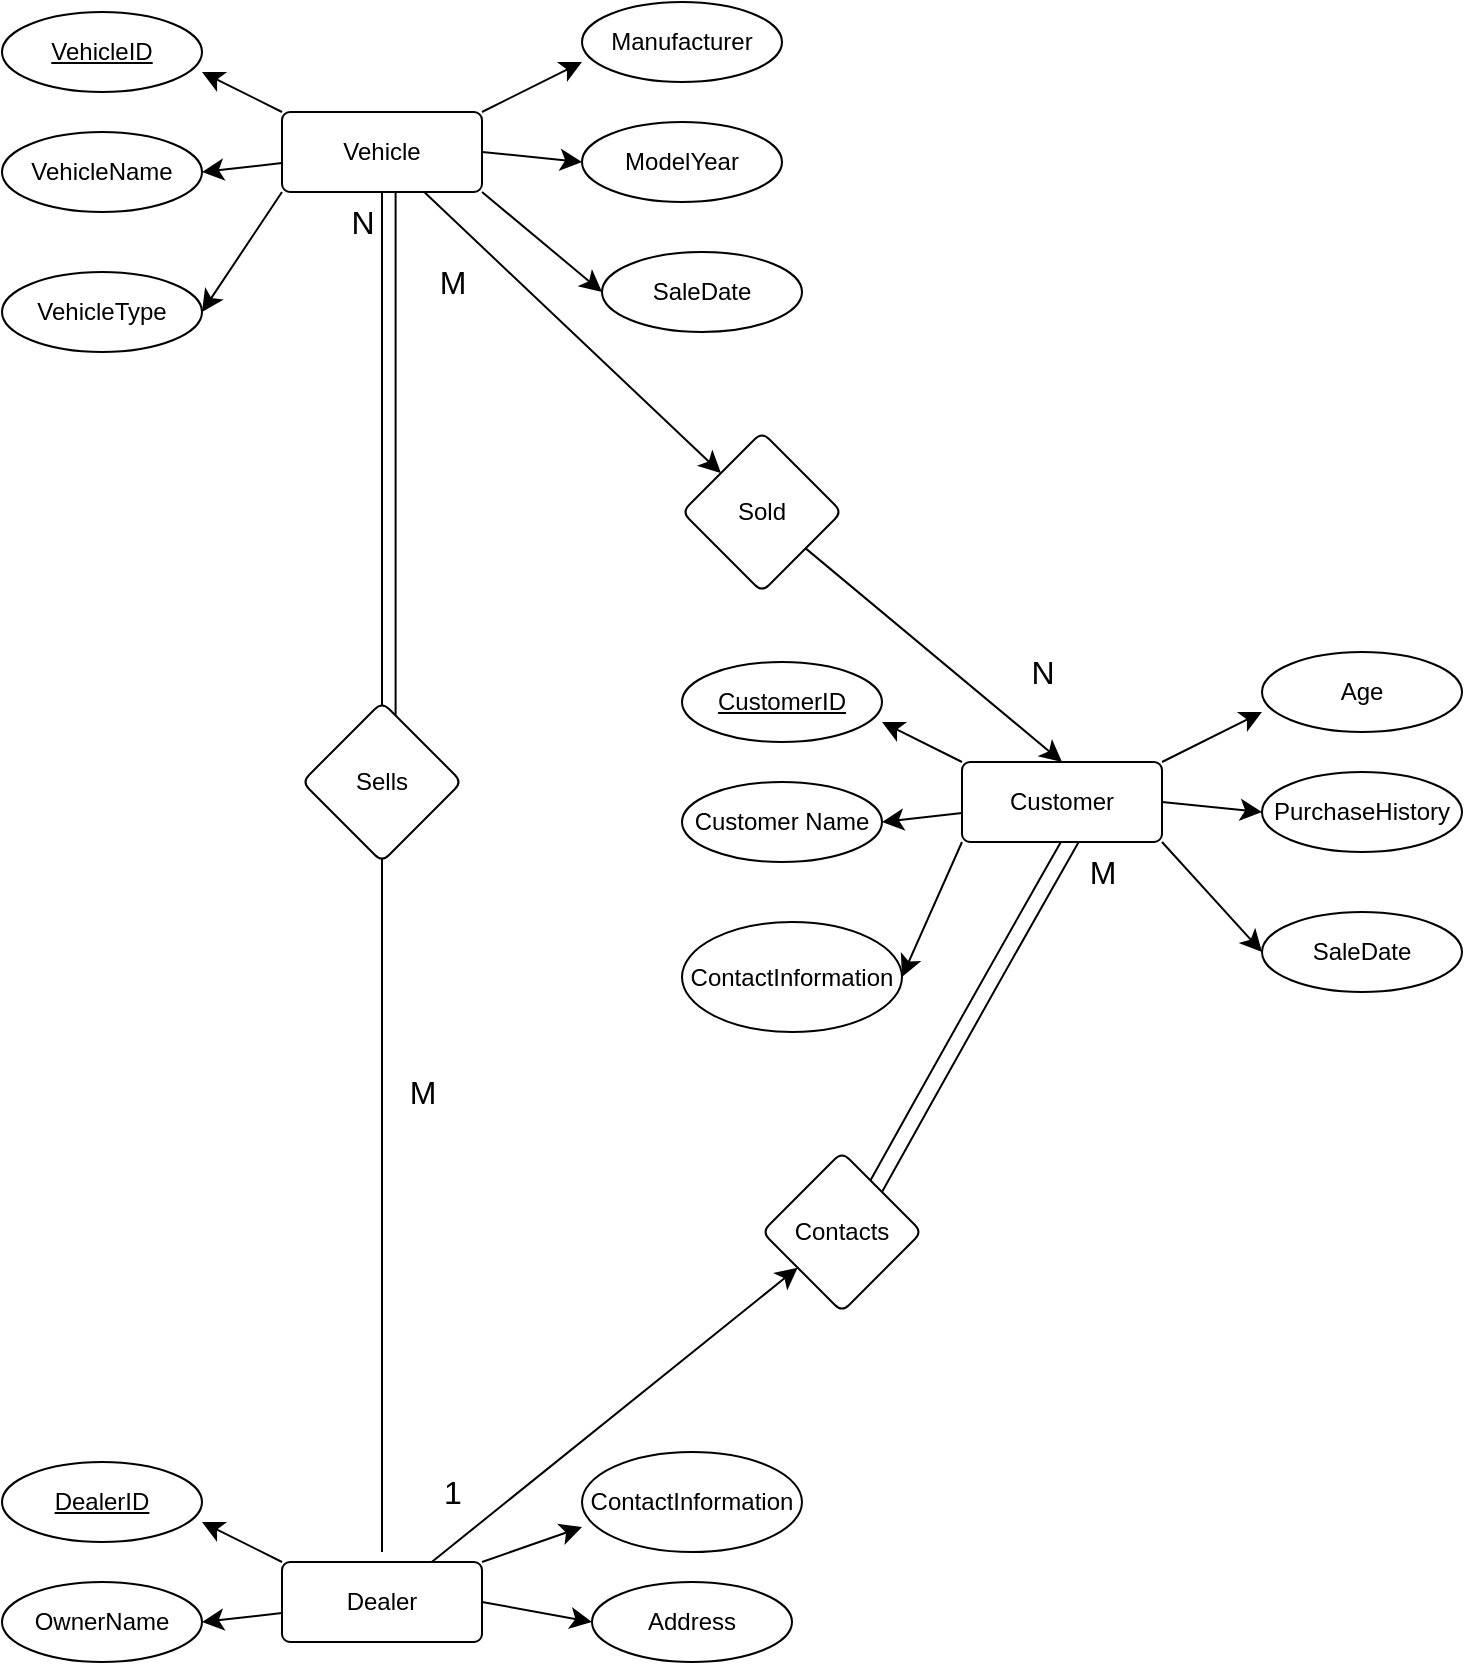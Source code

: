 <mxfile version="24.7.6">
  <diagram id="R2lEEEUBdFMjLlhIrx00" name="Page-1">
    <mxGraphModel dx="1674" dy="796" grid="1" gridSize="10" guides="1" tooltips="1" connect="1" arrows="1" fold="1" page="1" pageScale="1" pageWidth="850" pageHeight="1100" math="0" shadow="0" extFonts="Permanent Marker^https://fonts.googleapis.com/css?family=Permanent+Marker">
      <root>
        <mxCell id="0" />
        <mxCell id="1" parent="0" />
        <mxCell id="6MdYBG-qGaiTgAg3Sr_h-115" value="" style="endArrow=none;html=1;rounded=0;fontSize=12;startSize=8;endSize=8;curved=1;entryX=0.413;entryY=0.017;entryDx=0;entryDy=0;entryPerimeter=0;exitX=1;exitY=0;exitDx=0;exitDy=0;" edge="1" parent="1" source="6MdYBG-qGaiTgAg3Sr_h-81" target="6MdYBG-qGaiTgAg3Sr_h-62">
          <mxGeometry relative="1" as="geometry">
            <mxPoint x="410" y="520" as="sourcePoint" />
            <mxPoint x="570" y="520" as="targetPoint" />
            <Array as="points">
              <mxPoint x="550" y="510" />
            </Array>
          </mxGeometry>
        </mxCell>
        <mxCell id="6MdYBG-qGaiTgAg3Sr_h-118" value="" style="endArrow=none;html=1;rounded=0;fontSize=12;startSize=8;endSize=8;curved=1;entryX=0.413;entryY=0.017;entryDx=0;entryDy=0;entryPerimeter=0;exitX=1;exitY=0;exitDx=0;exitDy=0;" edge="1" parent="1">
          <mxGeometry relative="1" as="geometry">
            <mxPoint x="491" y="600" as="sourcePoint" />
            <mxPoint x="590" y="424" as="targetPoint" />
            <Array as="points">
              <mxPoint x="541" y="510" />
            </Array>
          </mxGeometry>
        </mxCell>
        <mxCell id="6MdYBG-qGaiTgAg3Sr_h-119" value="N" style="resizable=0;html=1;whiteSpace=wrap;align=right;verticalAlign=bottom;" connectable="0" vertex="1" parent="6MdYBG-qGaiTgAg3Sr_h-118">
          <mxGeometry x="1" relative="1" as="geometry" />
        </mxCell>
        <mxCell id="6MdYBG-qGaiTgAg3Sr_h-101" value="" style="endArrow=none;html=1;rounded=0;fontSize=12;startSize=8;endSize=8;curved=1;entryX=0.5;entryY=0;entryDx=0;entryDy=0;" edge="1" parent="1" target="6MdYBG-qGaiTgAg3Sr_h-1">
          <mxGeometry relative="1" as="geometry">
            <mxPoint x="250" y="780" as="sourcePoint" />
            <mxPoint x="650" y="480" as="targetPoint" />
          </mxGeometry>
        </mxCell>
        <mxCell id="6MdYBG-qGaiTgAg3Sr_h-103" value="N" style="resizable=0;html=1;whiteSpace=wrap;align=right;verticalAlign=bottom;" connectable="0" vertex="1" parent="6MdYBG-qGaiTgAg3Sr_h-101">
          <mxGeometry x="1" relative="1" as="geometry" />
        </mxCell>
        <mxCell id="6MdYBG-qGaiTgAg3Sr_h-10" style="edgeStyle=none;curved=1;rounded=0;orthogonalLoop=1;jettySize=auto;html=1;exitX=1;exitY=0;exitDx=0;exitDy=0;entryX=1;entryY=0.5;entryDx=0;entryDy=0;fontSize=12;startSize=8;endSize=8;" edge="1" parent="1" source="6MdYBG-qGaiTgAg3Sr_h-1" target="6MdYBG-qGaiTgAg3Sr_h-6">
          <mxGeometry relative="1" as="geometry" />
        </mxCell>
        <mxCell id="6MdYBG-qGaiTgAg3Sr_h-11" style="edgeStyle=none;curved=1;rounded=0;orthogonalLoop=1;jettySize=auto;html=1;exitX=0;exitY=0.5;exitDx=0;exitDy=0;entryX=0;entryY=0.5;entryDx=0;entryDy=0;fontSize=12;startSize=8;endSize=8;" edge="1" parent="1" source="6MdYBG-qGaiTgAg3Sr_h-1" target="6MdYBG-qGaiTgAg3Sr_h-2">
          <mxGeometry relative="1" as="geometry" />
        </mxCell>
        <mxCell id="6MdYBG-qGaiTgAg3Sr_h-13" style="edgeStyle=none;curved=1;rounded=0;orthogonalLoop=1;jettySize=auto;html=1;exitX=0;exitY=0;exitDx=0;exitDy=0;entryX=0;entryY=0.5;entryDx=0;entryDy=0;fontSize=12;startSize=8;endSize=8;" edge="1" parent="1" source="6MdYBG-qGaiTgAg3Sr_h-1" target="6MdYBG-qGaiTgAg3Sr_h-3">
          <mxGeometry relative="1" as="geometry" />
        </mxCell>
        <mxCell id="6MdYBG-qGaiTgAg3Sr_h-14" style="edgeStyle=none;curved=1;rounded=0;orthogonalLoop=1;jettySize=auto;html=1;entryX=1;entryY=0.5;entryDx=0;entryDy=0;fontSize=12;startSize=8;endSize=8;" edge="1" parent="1" source="6MdYBG-qGaiTgAg3Sr_h-1" target="6MdYBG-qGaiTgAg3Sr_h-5">
          <mxGeometry relative="1" as="geometry" />
        </mxCell>
        <mxCell id="6MdYBG-qGaiTgAg3Sr_h-75" value="" style="edgeStyle=none;curved=1;rounded=0;orthogonalLoop=1;jettySize=auto;html=1;fontSize=12;startSize=8;endSize=8;" edge="1" parent="1" source="6MdYBG-qGaiTgAg3Sr_h-1" target="6MdYBG-qGaiTgAg3Sr_h-74">
          <mxGeometry relative="1" as="geometry" />
        </mxCell>
        <mxCell id="6MdYBG-qGaiTgAg3Sr_h-1" value="Vehicle" style="rounded=1;arcSize=10;whiteSpace=wrap;html=1;align=center;direction=west;" vertex="1" parent="1">
          <mxGeometry x="200" y="60" width="100" height="40" as="geometry" />
        </mxCell>
        <mxCell id="6MdYBG-qGaiTgAg3Sr_h-2" value="ModelYear" style="ellipse;whiteSpace=wrap;html=1;align=center;" vertex="1" parent="1">
          <mxGeometry x="350" y="65" width="100" height="40" as="geometry" />
        </mxCell>
        <mxCell id="6MdYBG-qGaiTgAg3Sr_h-3" value="SaleDate" style="ellipse;whiteSpace=wrap;html=1;align=center;" vertex="1" parent="1">
          <mxGeometry x="360" y="130" width="100" height="40" as="geometry" />
        </mxCell>
        <mxCell id="6MdYBG-qGaiTgAg3Sr_h-4" value="Manufacturer" style="ellipse;whiteSpace=wrap;html=1;align=center;" vertex="1" parent="1">
          <mxGeometry x="350" y="5" width="100" height="40" as="geometry" />
        </mxCell>
        <mxCell id="6MdYBG-qGaiTgAg3Sr_h-5" value="VehicleName" style="ellipse;whiteSpace=wrap;html=1;align=center;" vertex="1" parent="1">
          <mxGeometry x="60" y="70" width="100" height="40" as="geometry" />
        </mxCell>
        <mxCell id="6MdYBG-qGaiTgAg3Sr_h-6" value="VehicleType" style="ellipse;whiteSpace=wrap;html=1;align=center;" vertex="1" parent="1">
          <mxGeometry x="60" y="140" width="100" height="40" as="geometry" />
        </mxCell>
        <mxCell id="6MdYBG-qGaiTgAg3Sr_h-12" style="edgeStyle=none;curved=1;rounded=0;orthogonalLoop=1;jettySize=auto;html=1;exitX=0;exitY=1;exitDx=0;exitDy=0;entryX=0;entryY=0.75;entryDx=0;entryDy=0;entryPerimeter=0;fontSize=12;startSize=8;endSize=8;" edge="1" parent="1" source="6MdYBG-qGaiTgAg3Sr_h-1" target="6MdYBG-qGaiTgAg3Sr_h-4">
          <mxGeometry relative="1" as="geometry" />
        </mxCell>
        <mxCell id="6MdYBG-qGaiTgAg3Sr_h-16" value="VehicleID" style="ellipse;whiteSpace=wrap;html=1;align=center;fontStyle=4;" vertex="1" parent="1">
          <mxGeometry x="60" y="10" width="100" height="40" as="geometry" />
        </mxCell>
        <mxCell id="6MdYBG-qGaiTgAg3Sr_h-17" style="edgeStyle=none;curved=1;rounded=0;orthogonalLoop=1;jettySize=auto;html=1;exitX=1;exitY=1;exitDx=0;exitDy=0;entryX=1;entryY=0.75;entryDx=0;entryDy=0;entryPerimeter=0;fontSize=12;startSize=8;endSize=8;" edge="1" parent="1" source="6MdYBG-qGaiTgAg3Sr_h-1" target="6MdYBG-qGaiTgAg3Sr_h-16">
          <mxGeometry relative="1" as="geometry" />
        </mxCell>
        <mxCell id="6MdYBG-qGaiTgAg3Sr_h-19" style="edgeStyle=none;curved=1;rounded=0;orthogonalLoop=1;jettySize=auto;html=1;exitX=0;exitY=0.5;exitDx=0;exitDy=0;entryX=0;entryY=0.5;entryDx=0;entryDy=0;fontSize=12;startSize=8;endSize=8;" edge="1" parent="1" source="6MdYBG-qGaiTgAg3Sr_h-22" target="6MdYBG-qGaiTgAg3Sr_h-23">
          <mxGeometry relative="1" as="geometry" />
        </mxCell>
        <mxCell id="6MdYBG-qGaiTgAg3Sr_h-21" style="edgeStyle=none;curved=1;rounded=0;orthogonalLoop=1;jettySize=auto;html=1;entryX=1;entryY=0.5;entryDx=0;entryDy=0;fontSize=12;startSize=8;endSize=8;" edge="1" parent="1" source="6MdYBG-qGaiTgAg3Sr_h-22" target="6MdYBG-qGaiTgAg3Sr_h-26">
          <mxGeometry relative="1" as="geometry" />
        </mxCell>
        <mxCell id="6MdYBG-qGaiTgAg3Sr_h-82" value="" style="edgeStyle=none;curved=1;rounded=0;orthogonalLoop=1;jettySize=auto;html=1;fontSize=12;startSize=8;endSize=8;" edge="1" parent="1" source="6MdYBG-qGaiTgAg3Sr_h-22" target="6MdYBG-qGaiTgAg3Sr_h-81">
          <mxGeometry relative="1" as="geometry" />
        </mxCell>
        <mxCell id="6MdYBG-qGaiTgAg3Sr_h-22" value="Dealer" style="rounded=1;arcSize=10;whiteSpace=wrap;html=1;align=center;direction=west;" vertex="1" parent="1">
          <mxGeometry x="200" y="785" width="100" height="40" as="geometry" />
        </mxCell>
        <mxCell id="6MdYBG-qGaiTgAg3Sr_h-23" value="Address" style="ellipse;whiteSpace=wrap;html=1;align=center;" vertex="1" parent="1">
          <mxGeometry x="355" y="795" width="100" height="40" as="geometry" />
        </mxCell>
        <mxCell id="6MdYBG-qGaiTgAg3Sr_h-25" value="ContactInformation" style="ellipse;whiteSpace=wrap;html=1;align=center;" vertex="1" parent="1">
          <mxGeometry x="350" y="730" width="110" height="50" as="geometry" />
        </mxCell>
        <mxCell id="6MdYBG-qGaiTgAg3Sr_h-26" value="OwnerName" style="ellipse;whiteSpace=wrap;html=1;align=center;" vertex="1" parent="1">
          <mxGeometry x="60" y="795" width="100" height="40" as="geometry" />
        </mxCell>
        <mxCell id="6MdYBG-qGaiTgAg3Sr_h-28" style="edgeStyle=none;curved=1;rounded=0;orthogonalLoop=1;jettySize=auto;html=1;exitX=0;exitY=1;exitDx=0;exitDy=0;entryX=0;entryY=0.75;entryDx=0;entryDy=0;entryPerimeter=0;fontSize=12;startSize=8;endSize=8;" edge="1" parent="1" source="6MdYBG-qGaiTgAg3Sr_h-22" target="6MdYBG-qGaiTgAg3Sr_h-25">
          <mxGeometry relative="1" as="geometry" />
        </mxCell>
        <mxCell id="6MdYBG-qGaiTgAg3Sr_h-29" value="DealerID" style="ellipse;whiteSpace=wrap;html=1;align=center;fontStyle=4;" vertex="1" parent="1">
          <mxGeometry x="60" y="735" width="100" height="40" as="geometry" />
        </mxCell>
        <mxCell id="6MdYBG-qGaiTgAg3Sr_h-30" style="edgeStyle=none;curved=1;rounded=0;orthogonalLoop=1;jettySize=auto;html=1;exitX=1;exitY=1;exitDx=0;exitDy=0;entryX=1;entryY=0.75;entryDx=0;entryDy=0;entryPerimeter=0;fontSize=12;startSize=8;endSize=8;" edge="1" parent="1" source="6MdYBG-qGaiTgAg3Sr_h-22" target="6MdYBG-qGaiTgAg3Sr_h-29">
          <mxGeometry relative="1" as="geometry" />
        </mxCell>
        <mxCell id="6MdYBG-qGaiTgAg3Sr_h-58" style="edgeStyle=none;curved=1;rounded=0;orthogonalLoop=1;jettySize=auto;html=1;exitX=1;exitY=0;exitDx=0;exitDy=0;entryX=1;entryY=0.5;entryDx=0;entryDy=0;fontSize=12;startSize=8;endSize=8;" edge="1" parent="1" source="6MdYBG-qGaiTgAg3Sr_h-62" target="6MdYBG-qGaiTgAg3Sr_h-67">
          <mxGeometry relative="1" as="geometry" />
        </mxCell>
        <mxCell id="6MdYBG-qGaiTgAg3Sr_h-59" style="edgeStyle=none;curved=1;rounded=0;orthogonalLoop=1;jettySize=auto;html=1;exitX=0;exitY=0.5;exitDx=0;exitDy=0;entryX=0;entryY=0.5;entryDx=0;entryDy=0;fontSize=12;startSize=8;endSize=8;" edge="1" parent="1" source="6MdYBG-qGaiTgAg3Sr_h-62" target="6MdYBG-qGaiTgAg3Sr_h-63">
          <mxGeometry relative="1" as="geometry" />
        </mxCell>
        <mxCell id="6MdYBG-qGaiTgAg3Sr_h-60" style="edgeStyle=none;curved=1;rounded=0;orthogonalLoop=1;jettySize=auto;html=1;exitX=0;exitY=0;exitDx=0;exitDy=0;entryX=0;entryY=0.5;entryDx=0;entryDy=0;fontSize=12;startSize=8;endSize=8;" edge="1" parent="1" source="6MdYBG-qGaiTgAg3Sr_h-62" target="6MdYBG-qGaiTgAg3Sr_h-64">
          <mxGeometry relative="1" as="geometry" />
        </mxCell>
        <mxCell id="6MdYBG-qGaiTgAg3Sr_h-61" style="edgeStyle=none;curved=1;rounded=0;orthogonalLoop=1;jettySize=auto;html=1;entryX=1;entryY=0.5;entryDx=0;entryDy=0;fontSize=12;startSize=8;endSize=8;" edge="1" parent="1" source="6MdYBG-qGaiTgAg3Sr_h-62" target="6MdYBG-qGaiTgAg3Sr_h-66">
          <mxGeometry relative="1" as="geometry" />
        </mxCell>
        <mxCell id="6MdYBG-qGaiTgAg3Sr_h-62" value="Customer" style="rounded=1;arcSize=10;whiteSpace=wrap;html=1;align=center;direction=west;" vertex="1" parent="1">
          <mxGeometry x="540" y="385" width="100" height="40" as="geometry" />
        </mxCell>
        <mxCell id="6MdYBG-qGaiTgAg3Sr_h-63" value="PurchaseHistory" style="ellipse;whiteSpace=wrap;html=1;align=center;" vertex="1" parent="1">
          <mxGeometry x="690" y="390" width="100" height="40" as="geometry" />
        </mxCell>
        <mxCell id="6MdYBG-qGaiTgAg3Sr_h-64" value="SaleDate" style="ellipse;whiteSpace=wrap;html=1;align=center;" vertex="1" parent="1">
          <mxGeometry x="690" y="460" width="100" height="40" as="geometry" />
        </mxCell>
        <mxCell id="6MdYBG-qGaiTgAg3Sr_h-65" value="Age" style="ellipse;whiteSpace=wrap;html=1;align=center;" vertex="1" parent="1">
          <mxGeometry x="690" y="330" width="100" height="40" as="geometry" />
        </mxCell>
        <mxCell id="6MdYBG-qGaiTgAg3Sr_h-66" value="Customer Name" style="ellipse;whiteSpace=wrap;html=1;align=center;" vertex="1" parent="1">
          <mxGeometry x="400" y="395" width="100" height="40" as="geometry" />
        </mxCell>
        <mxCell id="6MdYBG-qGaiTgAg3Sr_h-67" value="ContactInformation" style="ellipse;whiteSpace=wrap;html=1;align=center;" vertex="1" parent="1">
          <mxGeometry x="400" y="465" width="110" height="55" as="geometry" />
        </mxCell>
        <mxCell id="6MdYBG-qGaiTgAg3Sr_h-68" style="edgeStyle=none;curved=1;rounded=0;orthogonalLoop=1;jettySize=auto;html=1;exitX=0;exitY=1;exitDx=0;exitDy=0;entryX=0;entryY=0.75;entryDx=0;entryDy=0;entryPerimeter=0;fontSize=12;startSize=8;endSize=8;" edge="1" parent="1" source="6MdYBG-qGaiTgAg3Sr_h-62" target="6MdYBG-qGaiTgAg3Sr_h-65">
          <mxGeometry relative="1" as="geometry" />
        </mxCell>
        <mxCell id="6MdYBG-qGaiTgAg3Sr_h-69" value="CustomerID" style="ellipse;whiteSpace=wrap;html=1;align=center;fontStyle=4;" vertex="1" parent="1">
          <mxGeometry x="400" y="335" width="100" height="40" as="geometry" />
        </mxCell>
        <mxCell id="6MdYBG-qGaiTgAg3Sr_h-70" style="edgeStyle=none;curved=1;rounded=0;orthogonalLoop=1;jettySize=auto;html=1;exitX=1;exitY=1;exitDx=0;exitDy=0;entryX=1;entryY=0.75;entryDx=0;entryDy=0;entryPerimeter=0;fontSize=12;startSize=8;endSize=8;" edge="1" parent="1" source="6MdYBG-qGaiTgAg3Sr_h-62" target="6MdYBG-qGaiTgAg3Sr_h-69">
          <mxGeometry relative="1" as="geometry" />
        </mxCell>
        <mxCell id="6MdYBG-qGaiTgAg3Sr_h-71" value="Sells" style="rhombus;whiteSpace=wrap;html=1;rounded=1;arcSize=10;" vertex="1" parent="1">
          <mxGeometry x="210" y="355" width="80" height="80" as="geometry" />
        </mxCell>
        <mxCell id="6MdYBG-qGaiTgAg3Sr_h-76" style="edgeStyle=none;curved=1;rounded=0;orthogonalLoop=1;jettySize=auto;html=1;entryX=0.5;entryY=1;entryDx=0;entryDy=0;fontSize=12;startSize=8;endSize=8;" edge="1" parent="1" source="6MdYBG-qGaiTgAg3Sr_h-74" target="6MdYBG-qGaiTgAg3Sr_h-62">
          <mxGeometry relative="1" as="geometry" />
        </mxCell>
        <mxCell id="6MdYBG-qGaiTgAg3Sr_h-74" value="Sold" style="rhombus;whiteSpace=wrap;html=1;rounded=1;arcSize=10;" vertex="1" parent="1">
          <mxGeometry x="400" y="220" width="80" height="80" as="geometry" />
        </mxCell>
        <mxCell id="6MdYBG-qGaiTgAg3Sr_h-81" value="Contacts" style="rhombus;whiteSpace=wrap;html=1;rounded=1;arcSize=10;" vertex="1" parent="1">
          <mxGeometry x="440" y="580" width="80" height="80" as="geometry" />
        </mxCell>
        <mxCell id="6MdYBG-qGaiTgAg3Sr_h-105" value="N" style="text;html=1;align=center;verticalAlign=middle;resizable=0;points=[];autosize=1;strokeColor=none;fillColor=none;fontSize=16;" vertex="1" parent="1">
          <mxGeometry x="220" y="100" width="40" height="30" as="geometry" />
        </mxCell>
        <mxCell id="6MdYBG-qGaiTgAg3Sr_h-106" value="M" style="text;html=1;align=center;verticalAlign=middle;resizable=0;points=[];autosize=1;strokeColor=none;fillColor=none;fontSize=16;" vertex="1" parent="1">
          <mxGeometry x="250" y="535" width="40" height="30" as="geometry" />
        </mxCell>
        <mxCell id="6MdYBG-qGaiTgAg3Sr_h-110" value="" style="endArrow=none;html=1;rounded=0;fontSize=12;startSize=8;endSize=8;curved=1;exitX=0.92;exitY=-0.013;exitDx=0;exitDy=0;exitPerimeter=0;entryX=0.585;entryY=0.083;entryDx=0;entryDy=0;entryPerimeter=0;" edge="1" parent="1" source="6MdYBG-qGaiTgAg3Sr_h-105" target="6MdYBG-qGaiTgAg3Sr_h-71">
          <mxGeometry relative="1" as="geometry">
            <mxPoint x="490" y="480" as="sourcePoint" />
            <mxPoint x="650" y="480" as="targetPoint" />
          </mxGeometry>
        </mxCell>
        <mxCell id="6MdYBG-qGaiTgAg3Sr_h-112" value="1" style="text;html=1;align=center;verticalAlign=middle;resizable=0;points=[];autosize=1;strokeColor=none;fillColor=none;fontSize=16;" vertex="1" parent="1">
          <mxGeometry x="270" y="735" width="30" height="30" as="geometry" />
        </mxCell>
        <mxCell id="6MdYBG-qGaiTgAg3Sr_h-113" value="M" style="text;html=1;align=center;verticalAlign=middle;resizable=0;points=[];autosize=1;strokeColor=none;fillColor=none;fontSize=16;" vertex="1" parent="1">
          <mxGeometry x="590" y="425" width="40" height="30" as="geometry" />
        </mxCell>
        <mxCell id="6MdYBG-qGaiTgAg3Sr_h-120" value="M" style="text;html=1;align=center;verticalAlign=middle;resizable=0;points=[];autosize=1;strokeColor=none;fillColor=none;fontSize=16;" vertex="1" parent="1">
          <mxGeometry x="265" y="130" width="40" height="30" as="geometry" />
        </mxCell>
        <mxCell id="6MdYBG-qGaiTgAg3Sr_h-121" value="N" style="text;html=1;align=center;verticalAlign=middle;resizable=0;points=[];autosize=1;strokeColor=none;fillColor=none;fontSize=16;" vertex="1" parent="1">
          <mxGeometry x="560" y="325" width="40" height="30" as="geometry" />
        </mxCell>
      </root>
    </mxGraphModel>
  </diagram>
</mxfile>
